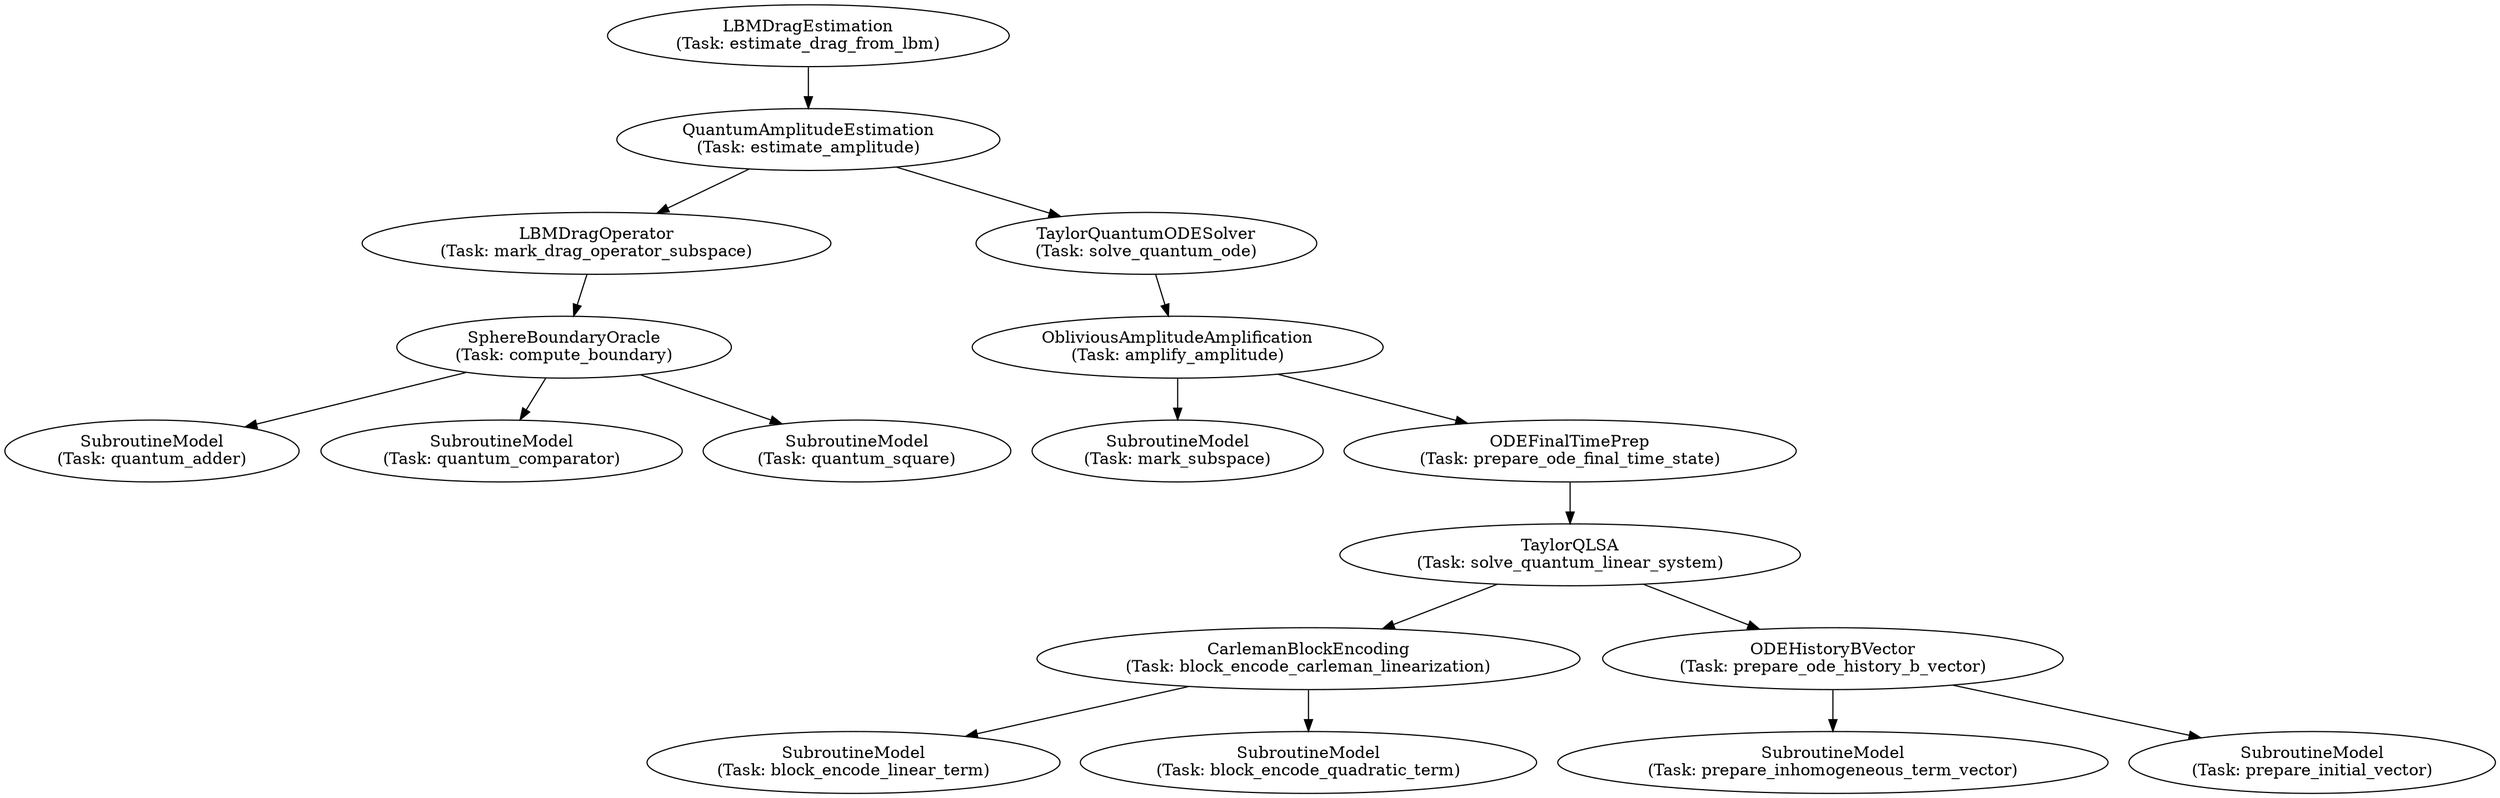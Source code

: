 // Subroutines Hierarchy
digraph {
	LBMDragEstimation_estimate_drag_from_lbm [label="LBMDragEstimation
(Task: estimate_drag_from_lbm)"]
	QuantumAmplitudeEstimation_estimate_amplitude [label="QuantumAmplitudeEstimation
(Task: estimate_amplitude)"]
	LBMDragEstimation_estimate_drag_from_lbm -> QuantumAmplitudeEstimation_estimate_amplitude
	LBMDragOperator_mark_drag_operator_subspace [label="LBMDragOperator
(Task: mark_drag_operator_subspace)"]
	QuantumAmplitudeEstimation_estimate_amplitude -> LBMDragOperator_mark_drag_operator_subspace
	SphereBoundaryOracle_compute_boundary [label="SphereBoundaryOracle
(Task: compute_boundary)"]
	LBMDragOperator_mark_drag_operator_subspace -> SphereBoundaryOracle_compute_boundary
	SubroutineModel_quantum_adder [label="SubroutineModel
(Task: quantum_adder)"]
	SphereBoundaryOracle_compute_boundary -> SubroutineModel_quantum_adder
	SubroutineModel_quantum_comparator [label="SubroutineModel
(Task: quantum_comparator)"]
	SphereBoundaryOracle_compute_boundary -> SubroutineModel_quantum_comparator
	SubroutineModel_quantum_square [label="SubroutineModel
(Task: quantum_square)"]
	SphereBoundaryOracle_compute_boundary -> SubroutineModel_quantum_square
	TaylorQuantumODESolver_solve_quantum_ode [label="TaylorQuantumODESolver
(Task: solve_quantum_ode)"]
	QuantumAmplitudeEstimation_estimate_amplitude -> TaylorQuantumODESolver_solve_quantum_ode
	ObliviousAmplitudeAmplification_amplify_amplitude [label="ObliviousAmplitudeAmplification
(Task: amplify_amplitude)"]
	TaylorQuantumODESolver_solve_quantum_ode -> ObliviousAmplitudeAmplification_amplify_amplitude
	SubroutineModel_mark_subspace [label="SubroutineModel
(Task: mark_subspace)"]
	ObliviousAmplitudeAmplification_amplify_amplitude -> SubroutineModel_mark_subspace
	ODEFinalTimePrep_prepare_ode_final_time_state [label="ODEFinalTimePrep
(Task: prepare_ode_final_time_state)"]
	ObliviousAmplitudeAmplification_amplify_amplitude -> ODEFinalTimePrep_prepare_ode_final_time_state
	TaylorQLSA_solve_quantum_linear_system [label="TaylorQLSA
(Task: solve_quantum_linear_system)"]
	ODEFinalTimePrep_prepare_ode_final_time_state -> TaylorQLSA_solve_quantum_linear_system
	CarlemanBlockEncoding_block_encode_carleman_linearization [label="CarlemanBlockEncoding
(Task: block_encode_carleman_linearization)"]
	TaylorQLSA_solve_quantum_linear_system -> CarlemanBlockEncoding_block_encode_carleman_linearization
	SubroutineModel_block_encode_linear_term [label="SubroutineModel
(Task: block_encode_linear_term)"]
	CarlemanBlockEncoding_block_encode_carleman_linearization -> SubroutineModel_block_encode_linear_term
	SubroutineModel_block_encode_quadratic_term [label="SubroutineModel
(Task: block_encode_quadratic_term)"]
	CarlemanBlockEncoding_block_encode_carleman_linearization -> SubroutineModel_block_encode_quadratic_term
	ODEHistoryBVector_prepare_ode_history_b_vector [label="ODEHistoryBVector
(Task: prepare_ode_history_b_vector)"]
	TaylorQLSA_solve_quantum_linear_system -> ODEHistoryBVector_prepare_ode_history_b_vector
	SubroutineModel_prepare_inhomogeneous_term_vector [label="SubroutineModel
(Task: prepare_inhomogeneous_term_vector)"]
	ODEHistoryBVector_prepare_ode_history_b_vector -> SubroutineModel_prepare_inhomogeneous_term_vector
	SubroutineModel_prepare_initial_vector [label="SubroutineModel
(Task: prepare_initial_vector)"]
	ODEHistoryBVector_prepare_ode_history_b_vector -> SubroutineModel_prepare_initial_vector
}
